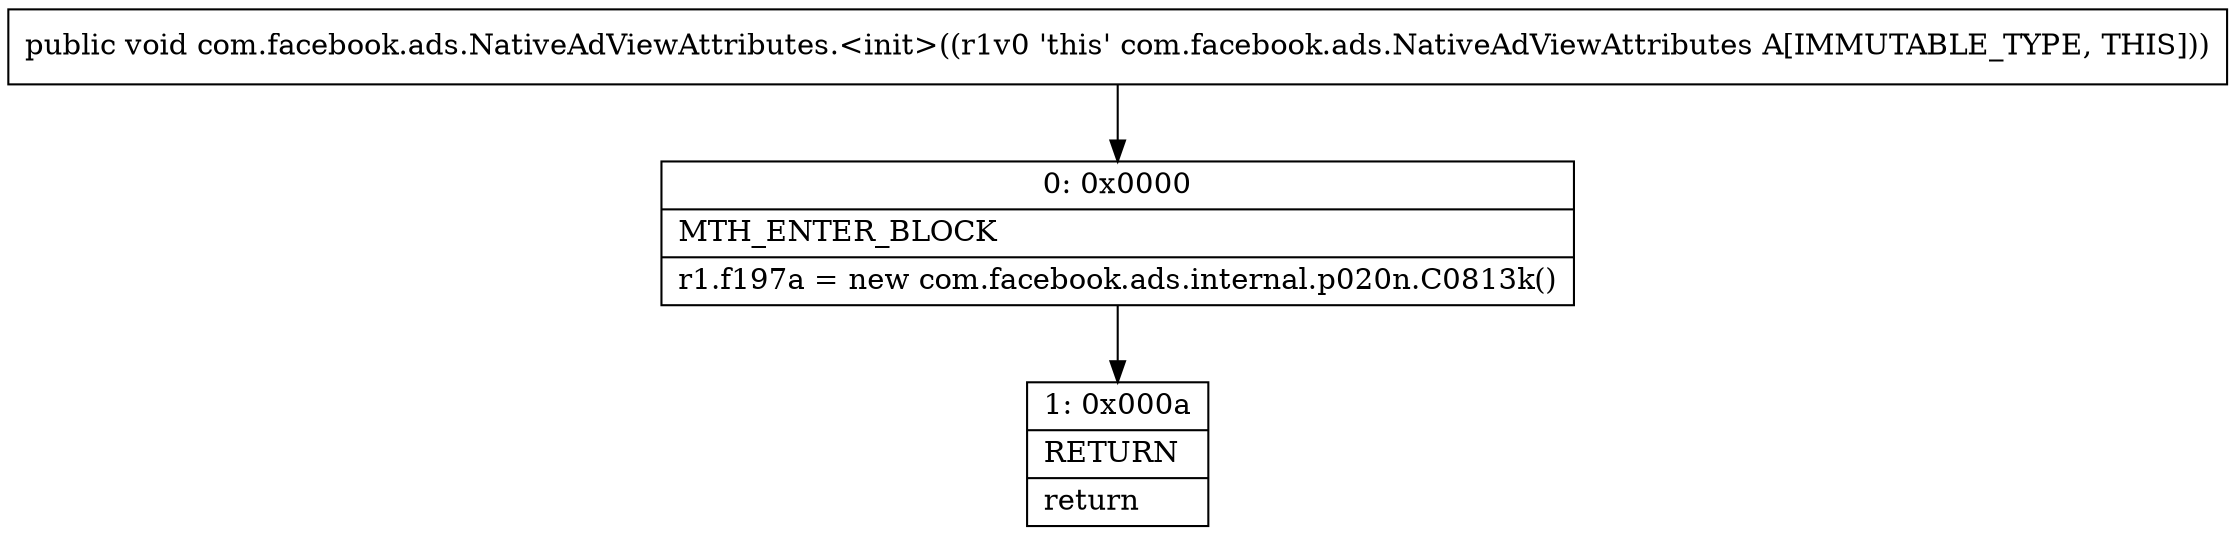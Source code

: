 digraph "CFG forcom.facebook.ads.NativeAdViewAttributes.\<init\>()V" {
Node_0 [shape=record,label="{0\:\ 0x0000|MTH_ENTER_BLOCK\l|r1.f197a = new com.facebook.ads.internal.p020n.C0813k()\l}"];
Node_1 [shape=record,label="{1\:\ 0x000a|RETURN\l|return\l}"];
MethodNode[shape=record,label="{public void com.facebook.ads.NativeAdViewAttributes.\<init\>((r1v0 'this' com.facebook.ads.NativeAdViewAttributes A[IMMUTABLE_TYPE, THIS])) }"];
MethodNode -> Node_0;
Node_0 -> Node_1;
}

